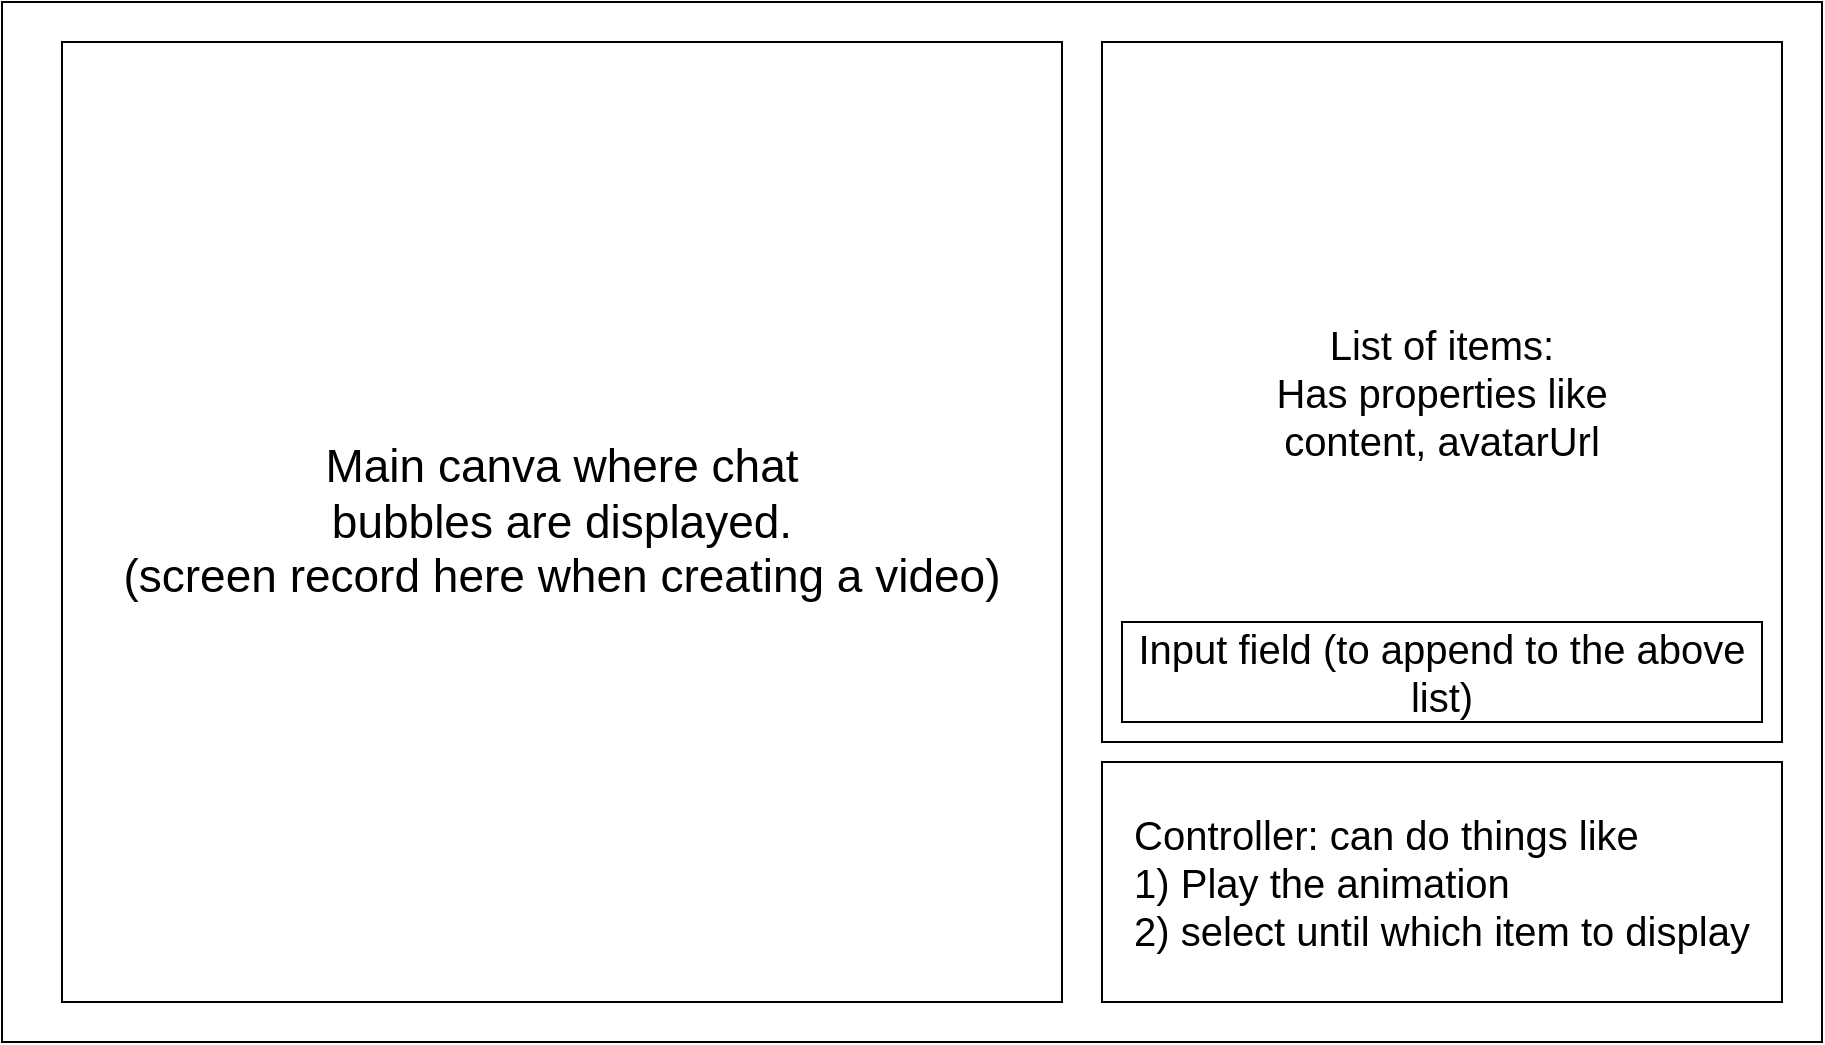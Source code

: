 <mxfile version="22.1.11" type="github">
  <diagram name="Page-1" id="41brcPASJaUT04Qfd3Yz">
    <mxGraphModel dx="1459" dy="1078" grid="1" gridSize="10" guides="1" tooltips="1" connect="1" arrows="1" fold="1" page="1" pageScale="1" pageWidth="850" pageHeight="1100" math="0" shadow="0">
      <root>
        <mxCell id="0" />
        <mxCell id="1" parent="0" />
        <mxCell id="Eaw_PiJLIjpgf7GiLRQP-1" value="" style="rounded=0;whiteSpace=wrap;html=1;" vertex="1" parent="1">
          <mxGeometry x="50" y="190" width="910" height="520" as="geometry" />
        </mxCell>
        <mxCell id="Eaw_PiJLIjpgf7GiLRQP-2" value="Main canva where chat &lt;br&gt;bubbles are displayed.&lt;br&gt;(screen record here when creating a video)" style="rounded=0;whiteSpace=wrap;html=1;fontSize=23;" vertex="1" parent="1">
          <mxGeometry x="80" y="210" width="500" height="480" as="geometry" />
        </mxCell>
        <mxCell id="Eaw_PiJLIjpgf7GiLRQP-3" value="&lt;font style=&quot;font-size: 20px;&quot;&gt;List of items:&lt;br&gt;Has properties like &lt;br&gt;content, avatarUrl&lt;br&gt;&lt;/font&gt;" style="rounded=0;whiteSpace=wrap;html=1;" vertex="1" parent="1">
          <mxGeometry x="600" y="210" width="340" height="350" as="geometry" />
        </mxCell>
        <mxCell id="Eaw_PiJLIjpgf7GiLRQP-4" value="&lt;font style=&quot;font-size: 20px;&quot;&gt;Input field (to append to the above list)&lt;/font&gt;" style="rounded=0;whiteSpace=wrap;html=1;" vertex="1" parent="1">
          <mxGeometry x="610" y="500" width="320" height="50" as="geometry" />
        </mxCell>
        <mxCell id="Eaw_PiJLIjpgf7GiLRQP-5" value="&lt;div style=&quot;text-align: left; font-size: 20px;&quot;&gt;&lt;span style=&quot;background-color: initial;&quot;&gt;&lt;font style=&quot;font-size: 20px;&quot;&gt;Controller: can do things like&lt;/font&gt;&lt;/span&gt;&lt;/div&gt;&lt;font style=&quot;font-size: 20px;&quot;&gt;&lt;div style=&quot;text-align: left;&quot;&gt;&lt;span style=&quot;background-color: initial;&quot;&gt;1) Play the animation&lt;/span&gt;&lt;/div&gt;&lt;div style=&quot;text-align: left;&quot;&gt;&lt;span style=&quot;background-color: initial;&quot;&gt;2) select until which item to display&lt;/span&gt;&lt;/div&gt;&lt;/font&gt;" style="rounded=0;whiteSpace=wrap;html=1;" vertex="1" parent="1">
          <mxGeometry x="600" y="570" width="340" height="120" as="geometry" />
        </mxCell>
      </root>
    </mxGraphModel>
  </diagram>
</mxfile>
